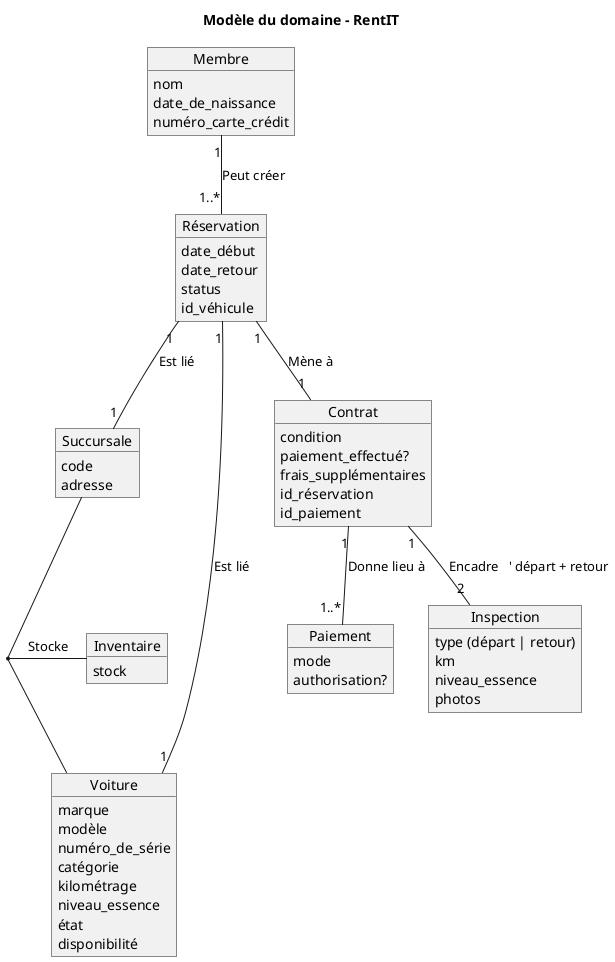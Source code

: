 @startuml CanadianTire
title Modèle du domaine - RentIT

object Succursale {
  code
  adresse
}

object Membre {
  nom
  date_de_naissance
  numéro_carte_crédit
}

object Voiture {
  marque
  modèle
  numéro_de_série
  catégorie
  kilométrage
  niveau_essence
  état
  disponibilité
}

object Inventaire {
  stock
}

object Réservation {
  date_début
  date_retour
  status
  id_véhicule
}

object Paiement {
  mode
  authorisation?
}

object Contrat {
  condition
  paiement_effectué?
  frais_supplémentaires
  id_réservation
  id_paiement
}

object Inspection {
  type (départ | retour)
  km
  niveau_essence
  photos
}

Membre "1" -- "1..*" Réservation : Peut créer
Réservation "1" -- "1" Succursale : Est lié
Réservation "1" -- "1" Voiture : Est lié
(Succursale, Voiture) -- Inventaire : Stocke

Réservation "1" -- "1" Contrat : Mène à
Contrat "1" -- "1..*" Paiement : Donne lieu à

Contrat "1" -- "2" Inspection : Encadre   ' départ + retour

@enduml
